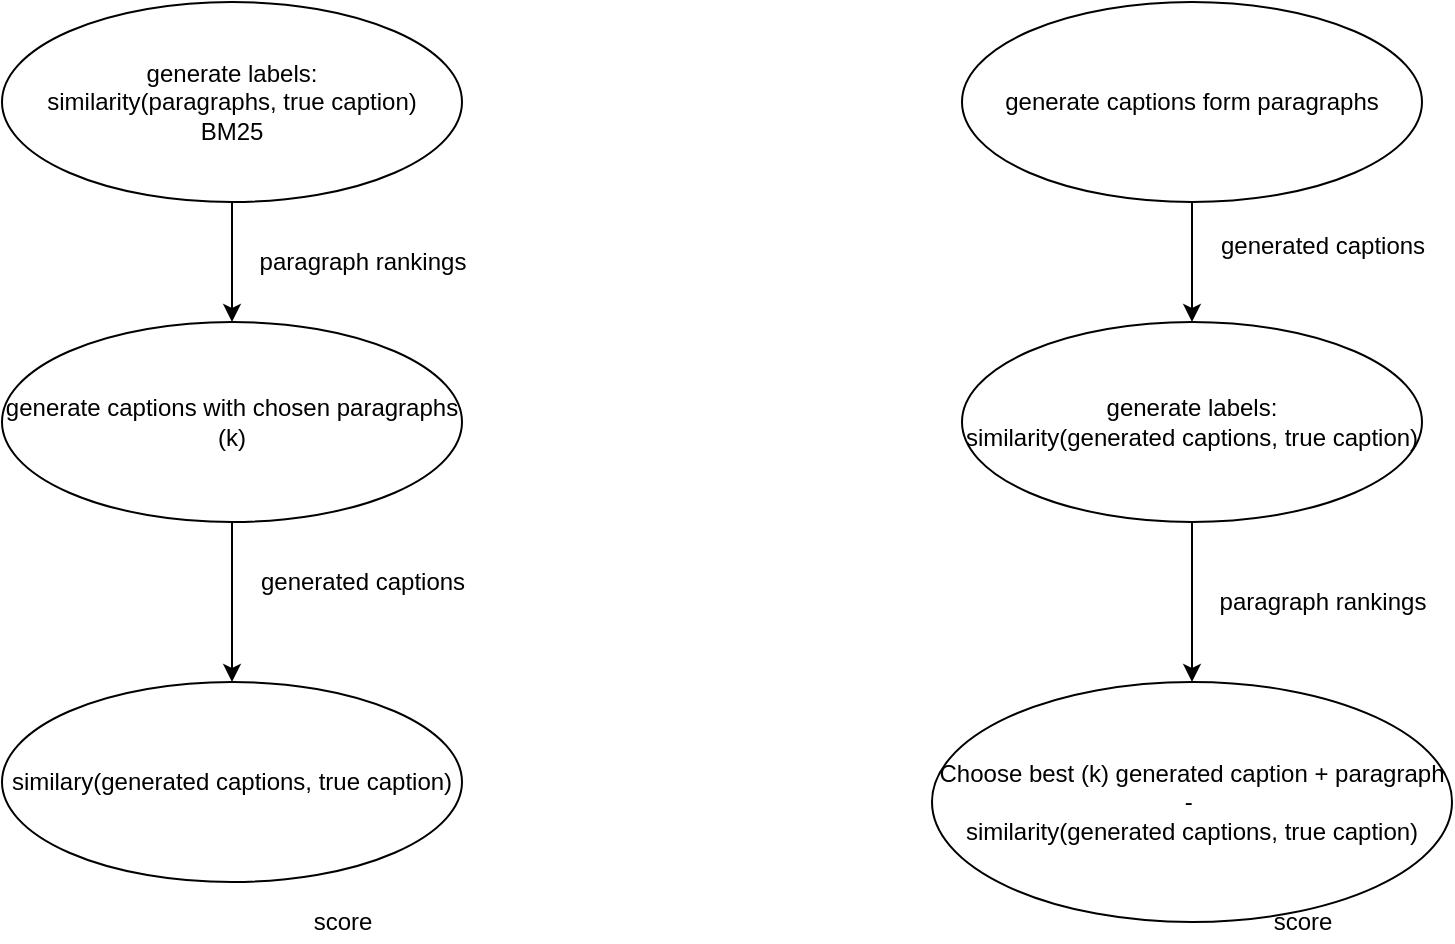 <mxfile version="14.1.9" type="device"><diagram id="zAy8kMp5dYhFCB0hiolF" name="Page-1"><mxGraphModel dx="1422" dy="762" grid="1" gridSize="10" guides="1" tooltips="1" connect="1" arrows="1" fold="1" page="1" pageScale="1" pageWidth="850" pageHeight="1100" math="0" shadow="0"><root><mxCell id="0"/><mxCell id="1" parent="0"/><mxCell id="jhxmd6cNlhuorv2kd8BD-7" value="" style="edgeStyle=orthogonalEdgeStyle;rounded=0;orthogonalLoop=1;jettySize=auto;html=1;" edge="1" parent="1" source="jhxmd6cNlhuorv2kd8BD-1" target="jhxmd6cNlhuorv2kd8BD-6"><mxGeometry relative="1" as="geometry"/></mxCell><mxCell id="jhxmd6cNlhuorv2kd8BD-1" value="generate labels:&lt;br&gt;similarity(paragraphs, true caption)&lt;br&gt;BM25" style="ellipse;whiteSpace=wrap;html=1;" vertex="1" parent="1"><mxGeometry x="40" y="40" width="230" height="100" as="geometry"/></mxCell><mxCell id="jhxmd6cNlhuorv2kd8BD-13" value="" style="edgeStyle=orthogonalEdgeStyle;rounded=0;orthogonalLoop=1;jettySize=auto;html=1;" edge="1" parent="1" source="jhxmd6cNlhuorv2kd8BD-2" target="jhxmd6cNlhuorv2kd8BD-12"><mxGeometry relative="1" as="geometry"/></mxCell><mxCell id="jhxmd6cNlhuorv2kd8BD-2" value="generate labels:&lt;br&gt;similarity(generated captions, true caption)" style="ellipse;whiteSpace=wrap;html=1;" vertex="1" parent="1"><mxGeometry x="520" y="200" width="230" height="100" as="geometry"/></mxCell><mxCell id="jhxmd6cNlhuorv2kd8BD-5" style="edgeStyle=orthogonalEdgeStyle;rounded=0;orthogonalLoop=1;jettySize=auto;html=1;exitX=0.5;exitY=1;exitDx=0;exitDy=0;" edge="1" parent="1" source="jhxmd6cNlhuorv2kd8BD-3" target="jhxmd6cNlhuorv2kd8BD-2"><mxGeometry relative="1" as="geometry"/></mxCell><mxCell id="jhxmd6cNlhuorv2kd8BD-3" value="generate captions form paragraphs" style="ellipse;whiteSpace=wrap;html=1;" vertex="1" parent="1"><mxGeometry x="520" y="40" width="230" height="100" as="geometry"/></mxCell><mxCell id="jhxmd6cNlhuorv2kd8BD-10" value="" style="edgeStyle=orthogonalEdgeStyle;rounded=0;orthogonalLoop=1;jettySize=auto;html=1;" edge="1" parent="1" source="jhxmd6cNlhuorv2kd8BD-6" target="jhxmd6cNlhuorv2kd8BD-9"><mxGeometry relative="1" as="geometry"/></mxCell><mxCell id="jhxmd6cNlhuorv2kd8BD-6" value="generate captions with chosen paragraphs (k)" style="ellipse;whiteSpace=wrap;html=1;" vertex="1" parent="1"><mxGeometry x="40" y="200" width="230" height="100" as="geometry"/></mxCell><mxCell id="jhxmd6cNlhuorv2kd8BD-8" value="paragraph rankings" style="text;html=1;align=center;verticalAlign=middle;resizable=0;points=[];autosize=1;" vertex="1" parent="1"><mxGeometry x="160" y="160" width="120" height="20" as="geometry"/></mxCell><mxCell id="jhxmd6cNlhuorv2kd8BD-9" value="similary(generated captions, true caption)" style="ellipse;whiteSpace=wrap;html=1;" vertex="1" parent="1"><mxGeometry x="40" y="380" width="230" height="100" as="geometry"/></mxCell><mxCell id="jhxmd6cNlhuorv2kd8BD-11" value="generated captions" style="text;html=1;align=center;verticalAlign=middle;resizable=0;points=[];autosize=1;" vertex="1" parent="1"><mxGeometry x="160" y="320" width="120" height="20" as="geometry"/></mxCell><mxCell id="jhxmd6cNlhuorv2kd8BD-12" value="Choose best (k) generated caption + paragraph -&amp;nbsp;&lt;br&gt;similarity(generated captions, true caption)" style="ellipse;whiteSpace=wrap;html=1;" vertex="1" parent="1"><mxGeometry x="505" y="380" width="260" height="120" as="geometry"/></mxCell><mxCell id="jhxmd6cNlhuorv2kd8BD-14" value="generated captions" style="text;html=1;align=center;verticalAlign=middle;resizable=0;points=[];autosize=1;" vertex="1" parent="1"><mxGeometry x="640" y="152" width="120" height="20" as="geometry"/></mxCell><mxCell id="jhxmd6cNlhuorv2kd8BD-15" value="paragraph rankings" style="text;html=1;align=center;verticalAlign=middle;resizable=0;points=[];autosize=1;" vertex="1" parent="1"><mxGeometry x="640" y="330" width="120" height="20" as="geometry"/></mxCell><mxCell id="jhxmd6cNlhuorv2kd8BD-16" value="score" style="text;html=1;align=center;verticalAlign=middle;resizable=0;points=[];autosize=1;" vertex="1" parent="1"><mxGeometry x="190" y="490" width="40" height="20" as="geometry"/></mxCell><mxCell id="jhxmd6cNlhuorv2kd8BD-17" value="score" style="text;html=1;align=center;verticalAlign=middle;resizable=0;points=[];autosize=1;" vertex="1" parent="1"><mxGeometry x="670" y="490" width="40" height="20" as="geometry"/></mxCell></root></mxGraphModel></diagram></mxfile>